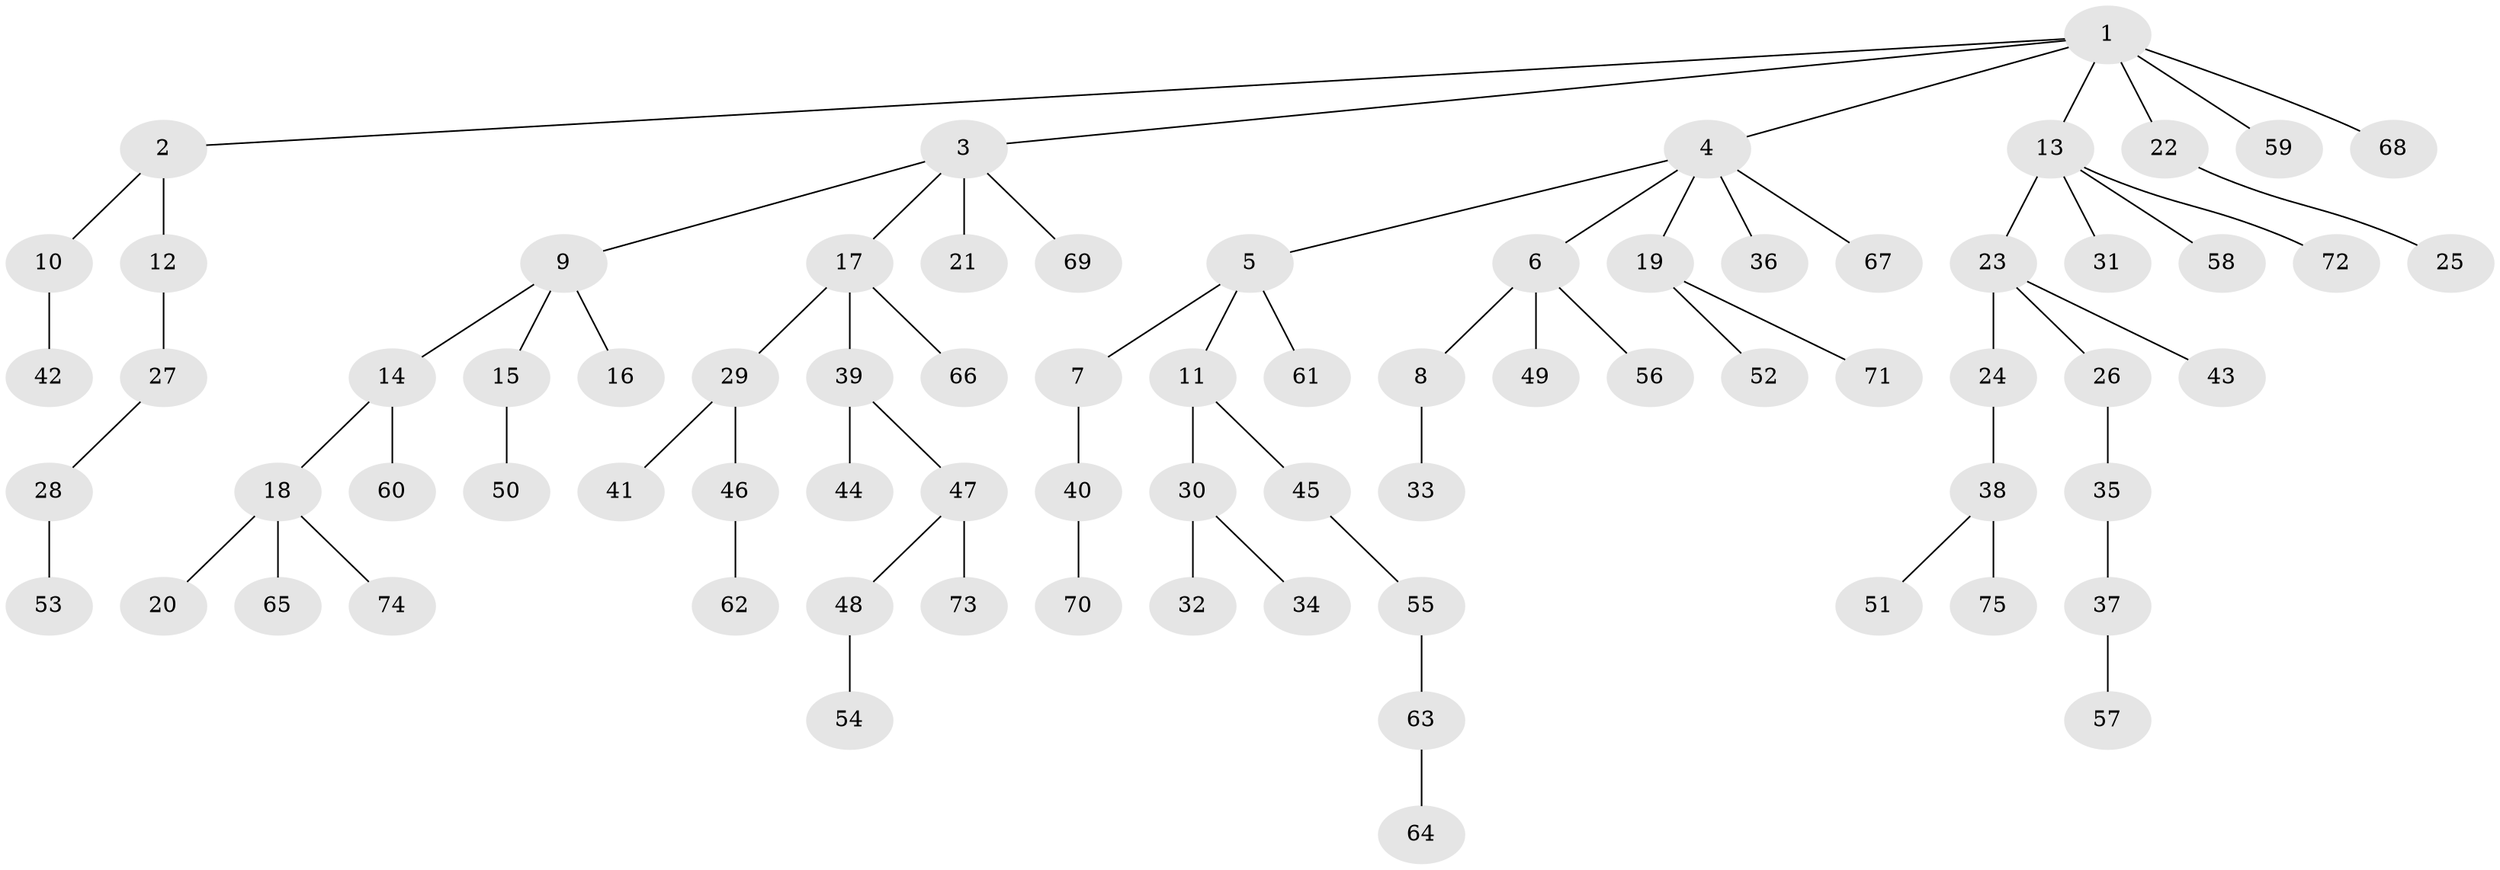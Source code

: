 // original degree distribution, {7: 0.008130081300813009, 4: 0.08130081300813008, 6: 0.032520325203252036, 5: 0.016260162601626018, 3: 0.08130081300813008, 2: 0.3008130081300813, 1: 0.4796747967479675}
// Generated by graph-tools (version 1.1) at 2025/51/03/04/25 22:51:53]
// undirected, 75 vertices, 74 edges
graph export_dot {
  node [color=gray90,style=filled];
  1;
  2;
  3;
  4;
  5;
  6;
  7;
  8;
  9;
  10;
  11;
  12;
  13;
  14;
  15;
  16;
  17;
  18;
  19;
  20;
  21;
  22;
  23;
  24;
  25;
  26;
  27;
  28;
  29;
  30;
  31;
  32;
  33;
  34;
  35;
  36;
  37;
  38;
  39;
  40;
  41;
  42;
  43;
  44;
  45;
  46;
  47;
  48;
  49;
  50;
  51;
  52;
  53;
  54;
  55;
  56;
  57;
  58;
  59;
  60;
  61;
  62;
  63;
  64;
  65;
  66;
  67;
  68;
  69;
  70;
  71;
  72;
  73;
  74;
  75;
  1 -- 2 [weight=1.0];
  1 -- 3 [weight=1.0];
  1 -- 4 [weight=1.0];
  1 -- 13 [weight=1.0];
  1 -- 22 [weight=1.0];
  1 -- 59 [weight=1.0];
  1 -- 68 [weight=2.0];
  2 -- 10 [weight=1.0];
  2 -- 12 [weight=1.0];
  3 -- 9 [weight=1.0];
  3 -- 17 [weight=1.0];
  3 -- 21 [weight=1.0];
  3 -- 69 [weight=1.0];
  4 -- 5 [weight=1.0];
  4 -- 6 [weight=1.0];
  4 -- 19 [weight=1.0];
  4 -- 36 [weight=1.0];
  4 -- 67 [weight=1.0];
  5 -- 7 [weight=1.0];
  5 -- 11 [weight=1.0];
  5 -- 61 [weight=1.0];
  6 -- 8 [weight=1.0];
  6 -- 49 [weight=1.0];
  6 -- 56 [weight=1.0];
  7 -- 40 [weight=1.0];
  8 -- 33 [weight=1.0];
  9 -- 14 [weight=1.0];
  9 -- 15 [weight=1.0];
  9 -- 16 [weight=1.0];
  10 -- 42 [weight=1.0];
  11 -- 30 [weight=1.0];
  11 -- 45 [weight=1.0];
  12 -- 27 [weight=1.0];
  13 -- 23 [weight=1.0];
  13 -- 31 [weight=1.0];
  13 -- 58 [weight=1.0];
  13 -- 72 [weight=1.0];
  14 -- 18 [weight=1.0];
  14 -- 60 [weight=1.0];
  15 -- 50 [weight=1.0];
  17 -- 29 [weight=1.0];
  17 -- 39 [weight=1.0];
  17 -- 66 [weight=1.0];
  18 -- 20 [weight=1.0];
  18 -- 65 [weight=1.0];
  18 -- 74 [weight=2.0];
  19 -- 52 [weight=1.0];
  19 -- 71 [weight=1.0];
  22 -- 25 [weight=1.0];
  23 -- 24 [weight=1.0];
  23 -- 26 [weight=1.0];
  23 -- 43 [weight=1.0];
  24 -- 38 [weight=1.0];
  26 -- 35 [weight=1.0];
  27 -- 28 [weight=1.0];
  28 -- 53 [weight=2.0];
  29 -- 41 [weight=1.0];
  29 -- 46 [weight=1.0];
  30 -- 32 [weight=1.0];
  30 -- 34 [weight=1.0];
  35 -- 37 [weight=1.0];
  37 -- 57 [weight=1.0];
  38 -- 51 [weight=1.0];
  38 -- 75 [weight=1.0];
  39 -- 44 [weight=1.0];
  39 -- 47 [weight=1.0];
  40 -- 70 [weight=1.0];
  45 -- 55 [weight=1.0];
  46 -- 62 [weight=1.0];
  47 -- 48 [weight=1.0];
  47 -- 73 [weight=1.0];
  48 -- 54 [weight=1.0];
  55 -- 63 [weight=1.0];
  63 -- 64 [weight=1.0];
}

